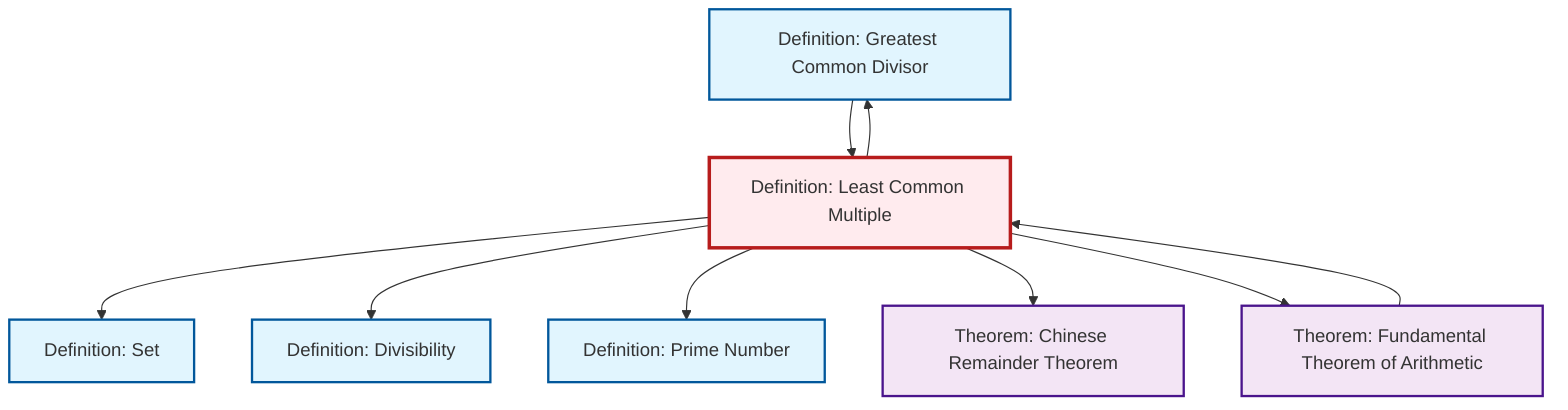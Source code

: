 graph TD
    classDef definition fill:#e1f5fe,stroke:#01579b,stroke-width:2px
    classDef theorem fill:#f3e5f5,stroke:#4a148c,stroke-width:2px
    classDef axiom fill:#fff3e0,stroke:#e65100,stroke-width:2px
    classDef example fill:#e8f5e9,stroke:#1b5e20,stroke-width:2px
    classDef current fill:#ffebee,stroke:#b71c1c,stroke-width:3px
    def-set["Definition: Set"]:::definition
    def-divisibility["Definition: Divisibility"]:::definition
    def-gcd["Definition: Greatest Common Divisor"]:::definition
    thm-fundamental-arithmetic["Theorem: Fundamental Theorem of Arithmetic"]:::theorem
    def-prime["Definition: Prime Number"]:::definition
    thm-chinese-remainder["Theorem: Chinese Remainder Theorem"]:::theorem
    def-lcm["Definition: Least Common Multiple"]:::definition
    def-lcm --> def-set
    def-lcm --> def-divisibility
    def-lcm --> def-prime
    def-lcm --> def-gcd
    thm-fundamental-arithmetic --> def-lcm
    def-gcd --> def-lcm
    def-lcm --> thm-chinese-remainder
    def-lcm --> thm-fundamental-arithmetic
    class def-lcm current